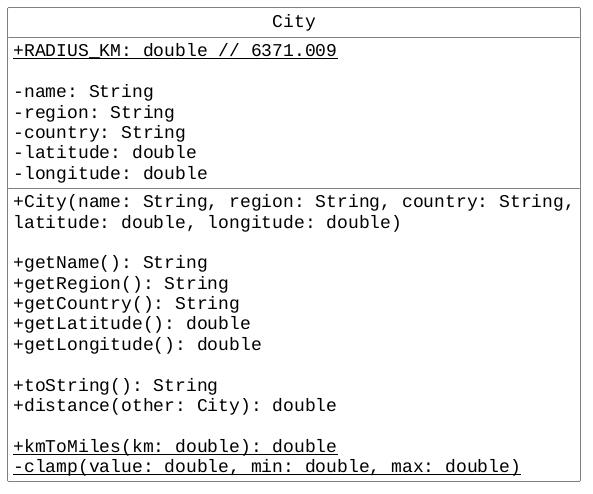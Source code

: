 @startuml
skinparam classbackgroundcolor #ffffff
skinparam classdiamondbackgroundcolor #ffffff
skinparam classdiamondbordercolor #000000
skinparam classbordercolor #000000
skinparam classfontsize 18
skinparam classfontname "Liberation Mono"
skinparam classattributefontsize 18
skinparam classattributefontname "Liberation Mono"
skinparam classAttributeIconSize 0
hide circle
class City {
  {static} + RADIUS_KM: double // 6371.009
  
  - name: String
  - region: String
  - country: String
  - latitude: double
  - longitude: double
  
  + City(name: String, region: String, country: String,
     latitude: double, longitude: double)
  
  + getName(): String
  + getRegion(): String
  + getCountry(): String
  + getLatitude(): double
  + getLongitude(): double

  + toString(): String
  + distance(other: City): double
  
  {static} + kmToMiles(km: double): double
  {static} - clamp(value: double, min: double, max: double)
}
@enduml
